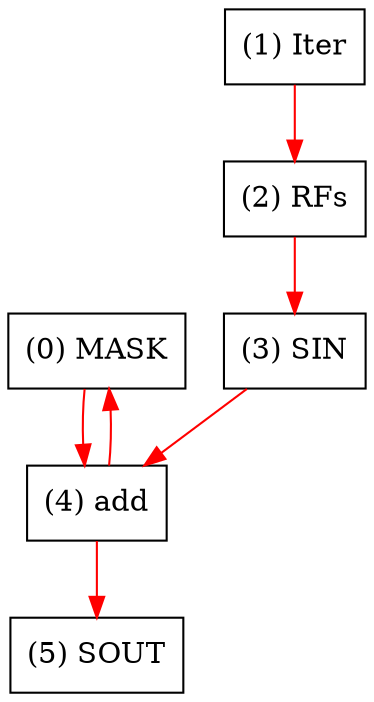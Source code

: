 digraph "DFG for'kernel' function" {
	Node0MASK[shape=record, label="(0) MASK"];
	Node1Iter[shape=record, label="(1) Iter"];
	Node2RFs[shape=record, label="(2) RFs"];
	Node3SIN[shape=record, label="(3) SIN"];
	Node4add[shape=record, label="(4) add"];
	Node5SOUT[shape=record, label="(5) SOUT"];
edge [color=red]
	Node4add -> Node0MASK
	Node1Iter -> Node2RFs
	Node2RFs -> Node3SIN
	Node0MASK -> Node4add
	Node3SIN -> Node4add
	Node4add -> Node5SOUT
}
